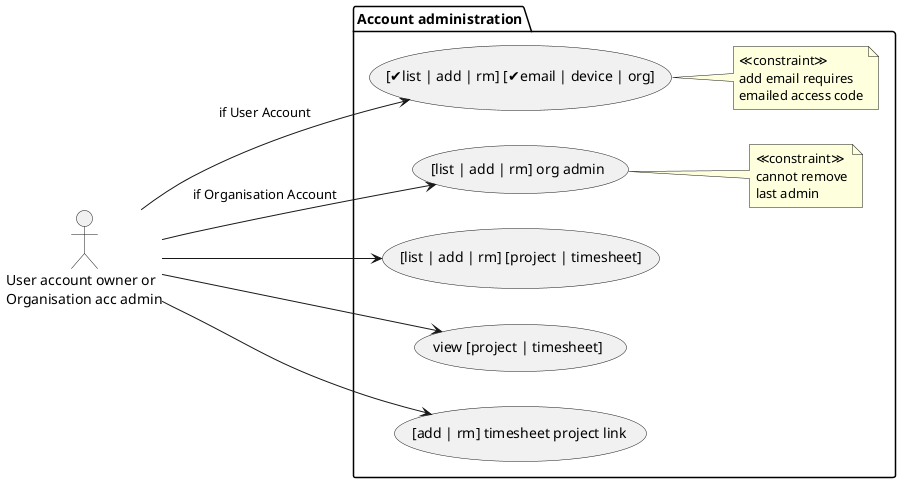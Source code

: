 @startuml
'https://plantuml.com/use-case-diagram
left to right direction

actor "User account owner or\nOrganisation acc admin" as user
package "Account administration" {
  user --> ([✔︎list | add | rm] [✔︎email | device | org]): if User Account
  note right
    ≪constraint≫
    add email requires
    emailed access code
  end note
  user --> ([list | add | rm] org admin): if Organisation Account
  note right
    ≪constraint≫
    cannot remove
    last admin
  end note
  user --> ([list | add | rm] [project | timesheet])
  user --> (view [project | timesheet])
  user --> ([add | rm] timesheet project link)
}

@enduml